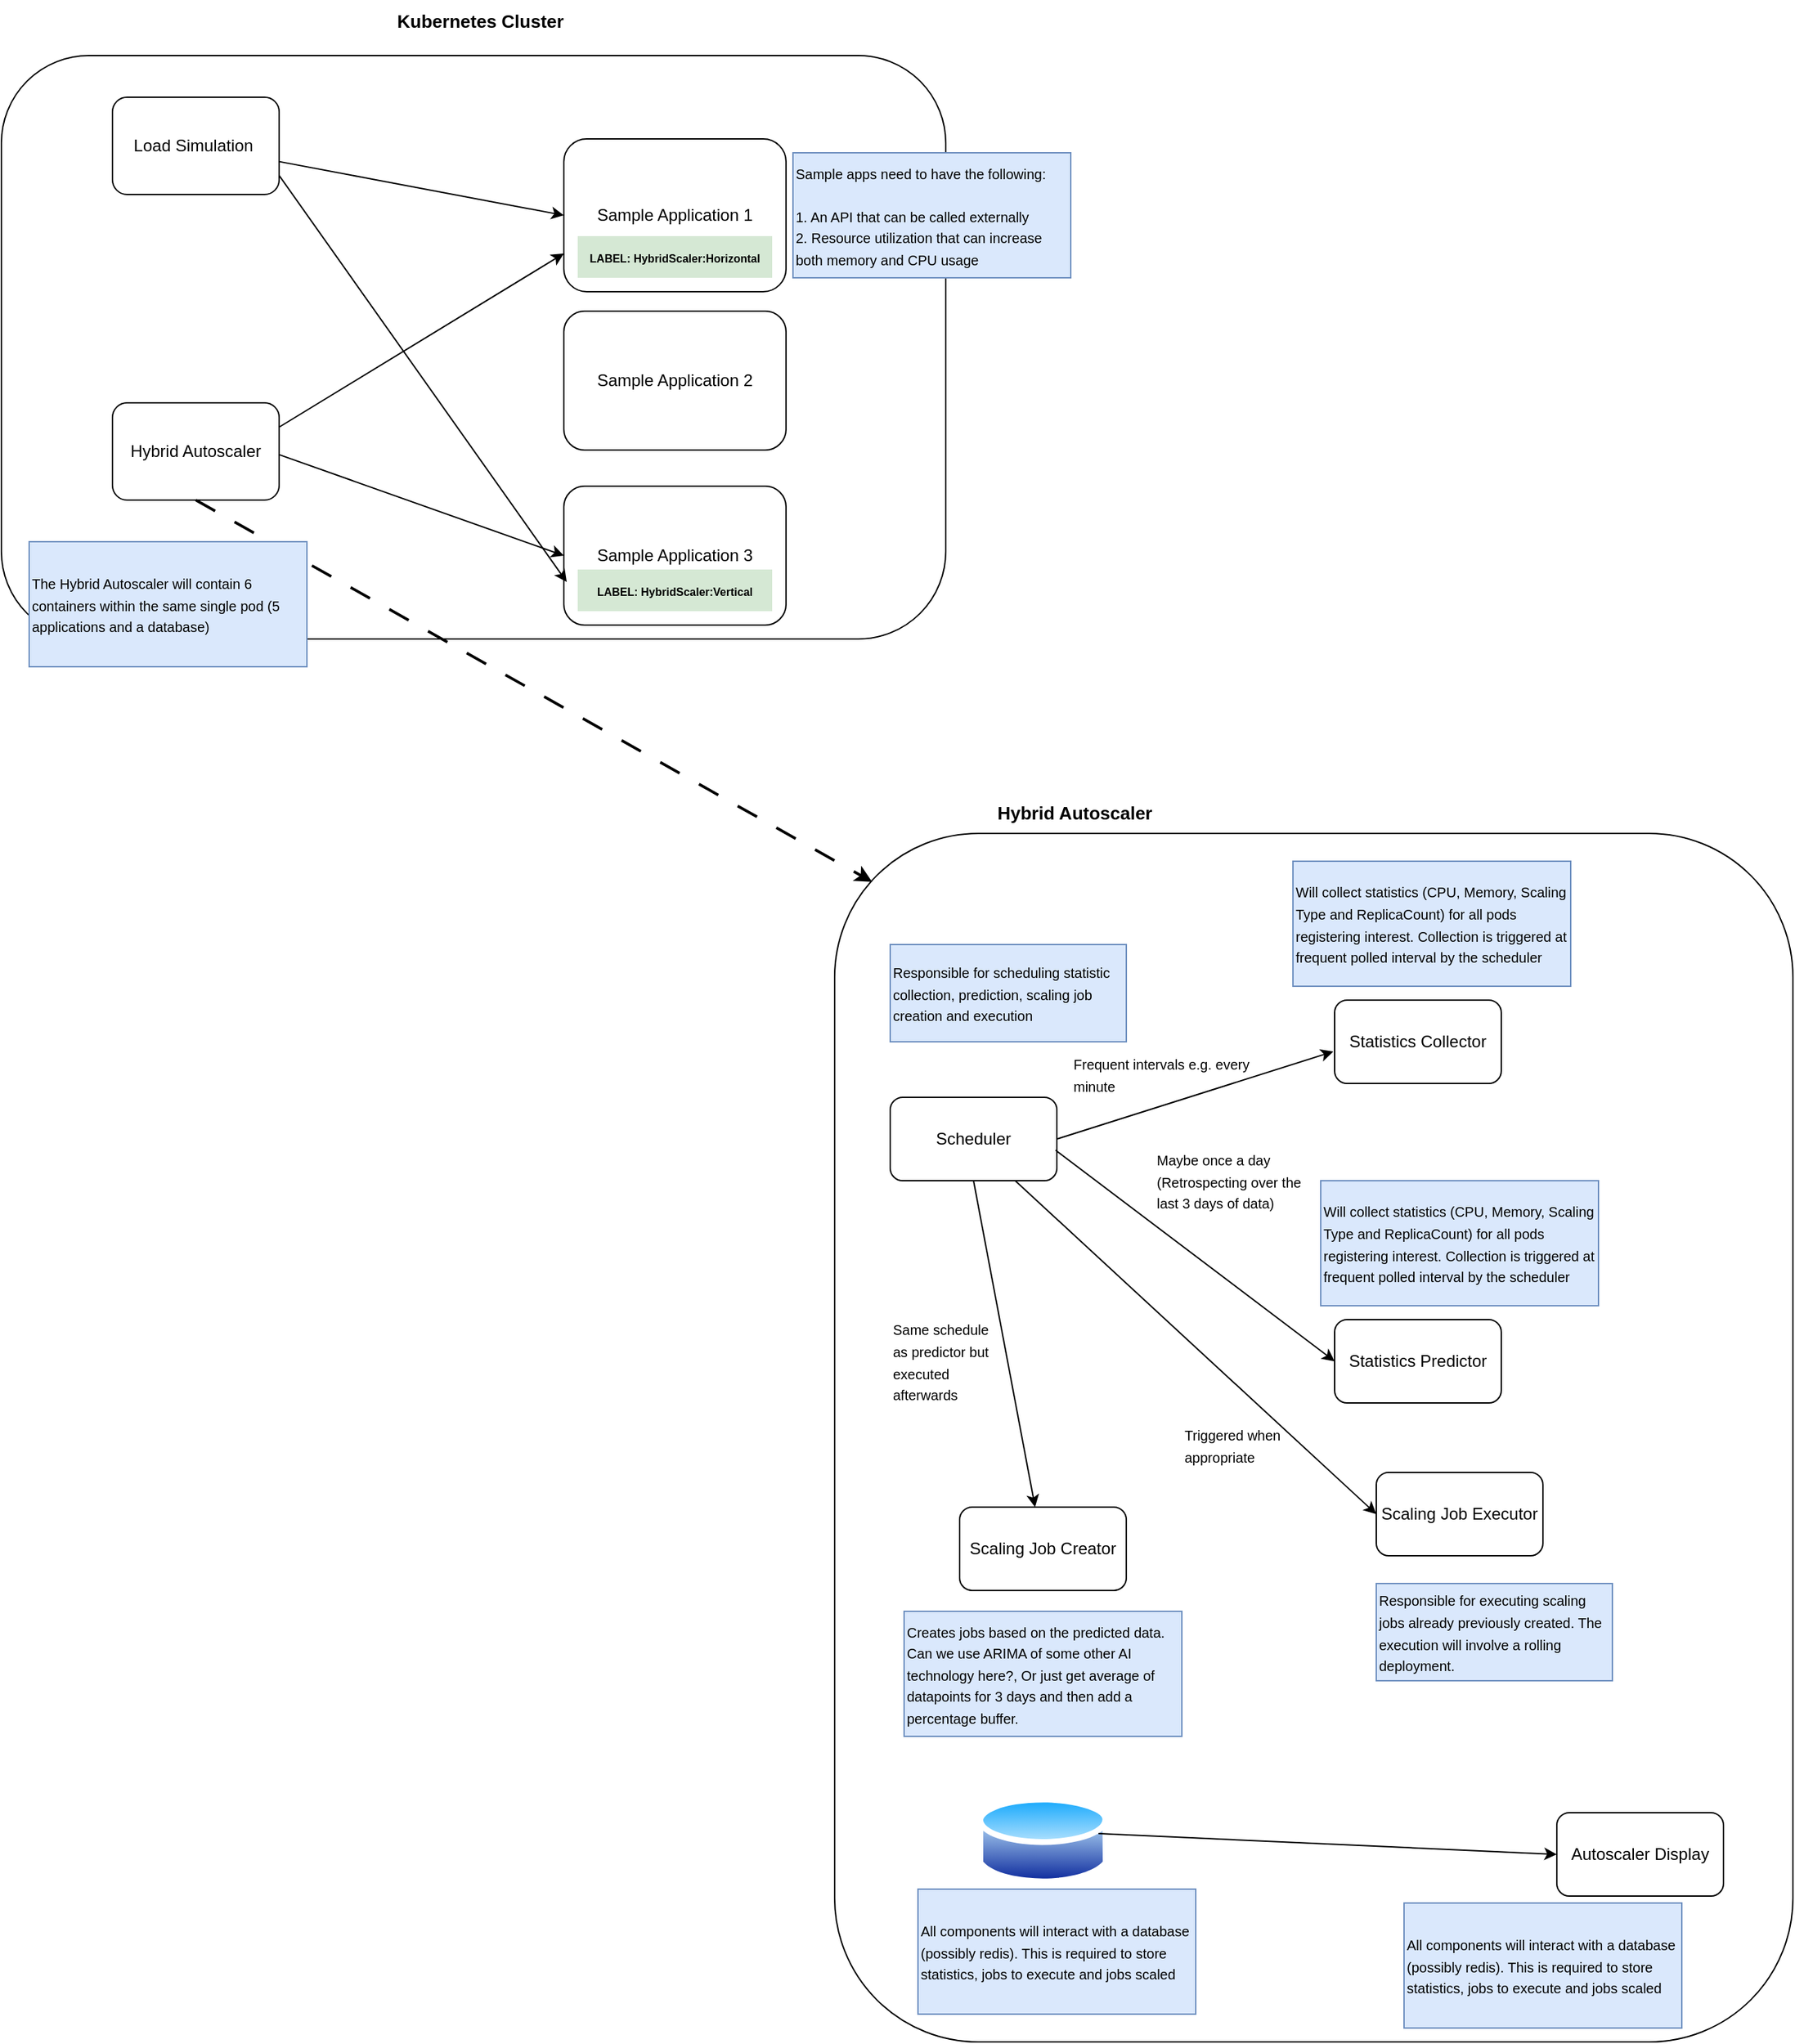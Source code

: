 <mxfile version="20.8.13" type="github">
  <diagram name="Page-1" id="jpbhyeJJprRdvk0jlRwc">
    <mxGraphModel dx="1434" dy="796" grid="1" gridSize="10" guides="1" tooltips="1" connect="1" arrows="1" fold="1" page="1" pageScale="1" pageWidth="1654" pageHeight="1169" math="0" shadow="0">
      <root>
        <mxCell id="0" />
        <mxCell id="1" parent="0" />
        <mxCell id="j4mNBejZg6scu_2qzhqC-2" value="Statistics Collector" style="rounded=1;whiteSpace=wrap;html=1;" vertex="1" parent="1">
          <mxGeometry x="1010" y="720" width="120" height="60" as="geometry" />
        </mxCell>
        <mxCell id="j4mNBejZg6scu_2qzhqC-3" value="Statistics Predictor" style="rounded=1;whiteSpace=wrap;html=1;" vertex="1" parent="1">
          <mxGeometry x="1010" y="950" width="120" height="60" as="geometry" />
        </mxCell>
        <mxCell id="j4mNBejZg6scu_2qzhqC-4" value="Scaling Job Creator" style="rounded=1;whiteSpace=wrap;html=1;" vertex="1" parent="1">
          <mxGeometry x="740" y="1085" width="120" height="60" as="geometry" />
        </mxCell>
        <mxCell id="j4mNBejZg6scu_2qzhqC-5" value="Scheduler" style="rounded=1;whiteSpace=wrap;html=1;" vertex="1" parent="1">
          <mxGeometry x="690" y="790" width="120" height="60" as="geometry" />
        </mxCell>
        <mxCell id="j4mNBejZg6scu_2qzhqC-6" value="" style="rounded=1;whiteSpace=wrap;html=1;fillColor=none;" vertex="1" parent="1">
          <mxGeometry x="50" y="40" width="680" height="420" as="geometry" />
        </mxCell>
        <mxCell id="j4mNBejZg6scu_2qzhqC-7" value="Sample Application 1" style="rounded=1;whiteSpace=wrap;html=1;fillColor=none;" vertex="1" parent="1">
          <mxGeometry x="455" y="100" width="160" height="110" as="geometry" />
        </mxCell>
        <mxCell id="j4mNBejZg6scu_2qzhqC-8" value="Sample Application 3" style="rounded=1;whiteSpace=wrap;html=1;fillColor=none;" vertex="1" parent="1">
          <mxGeometry x="455" y="350" width="160" height="100" as="geometry" />
        </mxCell>
        <mxCell id="j4mNBejZg6scu_2qzhqC-9" value="Sample Application 2" style="rounded=1;whiteSpace=wrap;html=1;fillColor=none;" vertex="1" parent="1">
          <mxGeometry x="455" y="224" width="160" height="100" as="geometry" />
        </mxCell>
        <mxCell id="j4mNBejZg6scu_2qzhqC-10" value="&lt;font style=&quot;font-size: 8px;&quot;&gt;&lt;b&gt;LABEL: HybridScaler:Horizontal&lt;/b&gt;&lt;/font&gt;" style="rounded=0;whiteSpace=wrap;html=1;fillColor=#d5e8d4;strokeColor=none;" vertex="1" parent="1">
          <mxGeometry x="465" y="170" width="140" height="30" as="geometry" />
        </mxCell>
        <mxCell id="j4mNBejZg6scu_2qzhqC-11" value="&lt;font style=&quot;font-size: 8px;&quot;&gt;&lt;b&gt;LABEL: HybridScaler:Vertical&lt;/b&gt;&lt;/font&gt;" style="rounded=0;whiteSpace=wrap;html=1;fillColor=#d5e8d4;strokeColor=none;" vertex="1" parent="1">
          <mxGeometry x="465" y="410" width="140" height="30" as="geometry" />
        </mxCell>
        <mxCell id="j4mNBejZg6scu_2qzhqC-15" value="" style="aspect=fixed;perimeter=ellipsePerimeter;html=1;align=center;shadow=0;dashed=0;spacingTop=3;image;image=img/lib/active_directory/database.svg;fontSize=8;fillColor=none;" vertex="1" parent="1">
          <mxGeometry x="752.71" y="1290" width="94.59" height="70" as="geometry" />
        </mxCell>
        <mxCell id="j4mNBejZg6scu_2qzhqC-16" value="&lt;font size=&quot;1&quot; style=&quot;&quot;&gt;&lt;b style=&quot;font-size: 13px;&quot;&gt;Kubernetes Cluster&lt;/b&gt;&lt;/font&gt;" style="rounded=0;whiteSpace=wrap;html=1;fillColor=none;strokeColor=none;" vertex="1" parent="1">
          <mxGeometry x="325" width="140" height="30" as="geometry" />
        </mxCell>
        <mxCell id="j4mNBejZg6scu_2qzhqC-18" value="&lt;font style=&quot;font-size: 10px;&quot;&gt;Sample apps need to have the following:&lt;br&gt;&lt;br&gt;1. An API that can be called externally&lt;br&gt;2. Resource utilization that can increase both memory and CPU usage&lt;/font&gt;" style="text;html=1;strokeColor=#6c8ebf;fillColor=#dae8fc;align=left;verticalAlign=middle;whiteSpace=wrap;rounded=0;fontSize=13;fontStyle=0" vertex="1" parent="1">
          <mxGeometry x="620" y="110" width="200" height="90" as="geometry" />
        </mxCell>
        <mxCell id="j4mNBejZg6scu_2qzhqC-21" value="Load Simulation&amp;nbsp;" style="rounded=1;whiteSpace=wrap;html=1;fillColor=none;" vertex="1" parent="1">
          <mxGeometry x="130" y="70" width="120" height="70" as="geometry" />
        </mxCell>
        <mxCell id="j4mNBejZg6scu_2qzhqC-22" value="" style="endArrow=classic;html=1;rounded=0;fontSize=10;entryX=0;entryY=0.5;entryDx=0;entryDy=0;" edge="1" parent="1" source="j4mNBejZg6scu_2qzhqC-21" target="j4mNBejZg6scu_2qzhqC-7">
          <mxGeometry width="50" height="50" relative="1" as="geometry">
            <mxPoint x="120" y="370" as="sourcePoint" />
            <mxPoint x="170" y="320" as="targetPoint" />
          </mxGeometry>
        </mxCell>
        <mxCell id="j4mNBejZg6scu_2qzhqC-23" value="" style="endArrow=classic;html=1;rounded=0;fontSize=10;entryX=0.013;entryY=0.69;entryDx=0;entryDy=0;entryPerimeter=0;" edge="1" parent="1" target="j4mNBejZg6scu_2qzhqC-8">
          <mxGeometry width="50" height="50" relative="1" as="geometry">
            <mxPoint x="250" y="126.321" as="sourcePoint" />
            <mxPoint x="455" y="165" as="targetPoint" />
          </mxGeometry>
        </mxCell>
        <mxCell id="j4mNBejZg6scu_2qzhqC-25" value="&lt;span style=&quot;font-size: 10px;&quot;&gt;Will collect statistics (CPU, Memory, Scaling Type and ReplicaCount) for all pods registering interest. Collection is triggered at frequent polled interval by the scheduler&lt;br&gt;&lt;/span&gt;" style="text;html=1;strokeColor=#6c8ebf;fillColor=#dae8fc;align=left;verticalAlign=middle;whiteSpace=wrap;rounded=0;fontSize=13;fontStyle=0" vertex="1" parent="1">
          <mxGeometry x="980" y="620" width="200" height="90" as="geometry" />
        </mxCell>
        <mxCell id="j4mNBejZg6scu_2qzhqC-28" value="Scaling Job Executor" style="rounded=1;whiteSpace=wrap;html=1;" vertex="1" parent="1">
          <mxGeometry x="1040" y="1060" width="120" height="60" as="geometry" />
        </mxCell>
        <mxCell id="j4mNBejZg6scu_2qzhqC-30" value="&lt;span style=&quot;font-size: 10px;&quot;&gt;Responsible for executing scaling jobs already previously created. The execution will involve a rolling deployment.&lt;/span&gt;" style="text;html=1;strokeColor=#6c8ebf;fillColor=#dae8fc;align=left;verticalAlign=middle;whiteSpace=wrap;rounded=0;fontSize=13;fontStyle=0" vertex="1" parent="1">
          <mxGeometry x="1040" y="1140" width="170" height="70" as="geometry" />
        </mxCell>
        <mxCell id="j4mNBejZg6scu_2qzhqC-31" value="" style="endArrow=classic;html=1;rounded=0;fontSize=10;entryX=-0.008;entryY=0.617;entryDx=0;entryDy=0;entryPerimeter=0;" edge="1" parent="1" target="j4mNBejZg6scu_2qzhqC-2">
          <mxGeometry width="50" height="50" relative="1" as="geometry">
            <mxPoint x="810" y="820.001" as="sourcePoint" />
            <mxPoint x="1045.92" y="691.42" as="targetPoint" />
          </mxGeometry>
        </mxCell>
        <mxCell id="j4mNBejZg6scu_2qzhqC-32" value="&lt;span style=&quot;font-size: 10px;&quot;&gt;Will collect statistics (CPU, Memory, Scaling Type and ReplicaCount) for all pods registering interest. Collection is triggered at frequent polled interval by the scheduler&lt;/span&gt;" style="text;html=1;strokeColor=#6c8ebf;fillColor=#dae8fc;align=left;verticalAlign=middle;whiteSpace=wrap;rounded=0;fontSize=13;fontStyle=0" vertex="1" parent="1">
          <mxGeometry x="1000" y="850" width="200" height="90" as="geometry" />
        </mxCell>
        <mxCell id="j4mNBejZg6scu_2qzhqC-33" value="&lt;span style=&quot;font-size: 10px;&quot;&gt;Frequent intervals e.g. every minute&lt;/span&gt;" style="text;html=1;strokeColor=none;fillColor=none;align=left;verticalAlign=middle;whiteSpace=wrap;rounded=0;fontSize=13;fontStyle=0;rotation=0;" vertex="1" parent="1">
          <mxGeometry x="820.34" y="762.59" width="150" height="20" as="geometry" />
        </mxCell>
        <mxCell id="j4mNBejZg6scu_2qzhqC-34" value="" style="endArrow=classic;html=1;rounded=0;fontSize=10;entryX=0;entryY=0.5;entryDx=0;entryDy=0;exitX=0.992;exitY=0.633;exitDx=0;exitDy=0;exitPerimeter=0;" edge="1" parent="1" source="j4mNBejZg6scu_2qzhqC-5" target="j4mNBejZg6scu_2qzhqC-3">
          <mxGeometry width="50" height="50" relative="1" as="geometry">
            <mxPoint x="820" y="830.001" as="sourcePoint" />
            <mxPoint x="1019.04" y="767.02" as="targetPoint" />
          </mxGeometry>
        </mxCell>
        <mxCell id="j4mNBejZg6scu_2qzhqC-35" value="&lt;span style=&quot;font-size: 10px;&quot;&gt;Maybe once a day (Retrospecting over the last 3 days of data)&lt;/span&gt;" style="text;html=1;strokeColor=none;fillColor=none;align=left;verticalAlign=middle;whiteSpace=wrap;rounded=0;fontSize=13;fontStyle=0;rotation=0;" vertex="1" parent="1">
          <mxGeometry x="880" y="840" width="120" height="20" as="geometry" />
        </mxCell>
        <mxCell id="j4mNBejZg6scu_2qzhqC-36" value="" style="endArrow=classic;html=1;rounded=0;fontSize=10;exitX=0.5;exitY=1;exitDx=0;exitDy=0;" edge="1" parent="1" source="j4mNBejZg6scu_2qzhqC-5" target="j4mNBejZg6scu_2qzhqC-4">
          <mxGeometry width="50" height="50" relative="1" as="geometry">
            <mxPoint x="690" y="1012.981" as="sourcePoint" />
            <mxPoint x="889.04" y="950" as="targetPoint" />
          </mxGeometry>
        </mxCell>
        <mxCell id="j4mNBejZg6scu_2qzhqC-37" value="&lt;span style=&quot;font-size: 10px;&quot;&gt;Creates jobs based on the predicted data. Can we use ARIMA of some other AI technology here?, Or just get average of datapoints for 3 days and then add a percentage buffer.&lt;/span&gt;" style="text;html=1;strokeColor=#6c8ebf;fillColor=#dae8fc;align=left;verticalAlign=middle;whiteSpace=wrap;rounded=0;fontSize=13;fontStyle=0" vertex="1" parent="1">
          <mxGeometry x="700" y="1160" width="200" height="90" as="geometry" />
        </mxCell>
        <mxCell id="j4mNBejZg6scu_2qzhqC-38" value="" style="endArrow=classic;html=1;rounded=0;fontSize=10;entryX=0;entryY=0.5;entryDx=0;entryDy=0;exitX=0.75;exitY=1;exitDx=0;exitDy=0;" edge="1" parent="1" source="j4mNBejZg6scu_2qzhqC-5" target="j4mNBejZg6scu_2qzhqC-28">
          <mxGeometry width="50" height="50" relative="1" as="geometry">
            <mxPoint x="804.52" y="857.98" as="sourcePoint" />
            <mxPoint x="1005.48" y="1010" as="targetPoint" />
          </mxGeometry>
        </mxCell>
        <mxCell id="j4mNBejZg6scu_2qzhqC-39" value="&lt;span style=&quot;font-size: 10px;&quot;&gt;Triggered when appropriate&lt;/span&gt;" style="text;html=1;strokeColor=none;fillColor=none;align=left;verticalAlign=middle;whiteSpace=wrap;rounded=0;fontSize=13;fontStyle=0;rotation=0;" vertex="1" parent="1">
          <mxGeometry x="900" y="1030" width="90" height="20" as="geometry" />
        </mxCell>
        <mxCell id="j4mNBejZg6scu_2qzhqC-40" value="&lt;span style=&quot;font-size: 10px;&quot;&gt;Same schedule as predictor but executed afterwards&lt;/span&gt;" style="text;html=1;strokeColor=none;fillColor=none;align=left;verticalAlign=middle;whiteSpace=wrap;rounded=0;fontSize=13;fontStyle=0;rotation=0;" vertex="1" parent="1">
          <mxGeometry x="690" y="970" width="75" height="20" as="geometry" />
        </mxCell>
        <mxCell id="j4mNBejZg6scu_2qzhqC-41" value="&lt;span style=&quot;font-size: 10px;&quot;&gt;Responsible for scheduling statistic collection, prediction, scaling job creation and execution&lt;/span&gt;" style="text;html=1;strokeColor=#6c8ebf;fillColor=#dae8fc;align=left;verticalAlign=middle;whiteSpace=wrap;rounded=0;fontSize=13;fontStyle=0" vertex="1" parent="1">
          <mxGeometry x="690" y="680" width="170" height="70" as="geometry" />
        </mxCell>
        <mxCell id="j4mNBejZg6scu_2qzhqC-42" value="" style="rounded=1;whiteSpace=wrap;html=1;fillColor=none;" vertex="1" parent="1">
          <mxGeometry x="650" y="600" width="690" height="870" as="geometry" />
        </mxCell>
        <mxCell id="j4mNBejZg6scu_2qzhqC-43" value="&lt;span style=&quot;font-size: 10px;&quot;&gt;All components will interact with a database (possibly redis). This is required to store statistics, jobs to execute and jobs scaled&lt;/span&gt;" style="text;html=1;strokeColor=#6c8ebf;fillColor=#dae8fc;align=left;verticalAlign=middle;whiteSpace=wrap;rounded=0;fontSize=13;fontStyle=0" vertex="1" parent="1">
          <mxGeometry x="710" y="1360" width="200" height="90" as="geometry" />
        </mxCell>
        <mxCell id="j4mNBejZg6scu_2qzhqC-46" value="&lt;font size=&quot;1&quot; style=&quot;&quot;&gt;&lt;b style=&quot;font-size: 13px;&quot;&gt;Hybrid Autoscaler&lt;/b&gt;&lt;/font&gt;" style="rounded=0;whiteSpace=wrap;html=1;fillColor=none;strokeColor=none;" vertex="1" parent="1">
          <mxGeometry x="752.71" y="570" width="140" height="30" as="geometry" />
        </mxCell>
        <mxCell id="j4mNBejZg6scu_2qzhqC-47" value="Autoscaler Display" style="rounded=1;whiteSpace=wrap;html=1;" vertex="1" parent="1">
          <mxGeometry x="1170" y="1305" width="120" height="60" as="geometry" />
        </mxCell>
        <mxCell id="j4mNBejZg6scu_2qzhqC-48" value="" style="endArrow=classic;html=1;rounded=0;fontSize=10;exitX=0.5;exitY=1;exitDx=0;exitDy=0;entryX=0;entryY=0.5;entryDx=0;entryDy=0;" edge="1" parent="1" target="j4mNBejZg6scu_2qzhqC-47">
          <mxGeometry width="50" height="50" relative="1" as="geometry">
            <mxPoint x="840" y="1320" as="sourcePoint" />
            <mxPoint x="884.34" y="1555" as="targetPoint" />
          </mxGeometry>
        </mxCell>
        <mxCell id="j4mNBejZg6scu_2qzhqC-49" value="&lt;span style=&quot;font-size: 10px;&quot;&gt;All components will interact with a database (possibly redis). This is required to store statistics, jobs to execute and jobs scaled&lt;/span&gt;" style="text;html=1;strokeColor=#6c8ebf;fillColor=#dae8fc;align=left;verticalAlign=middle;whiteSpace=wrap;rounded=0;fontSize=13;fontStyle=0" vertex="1" parent="1">
          <mxGeometry x="1060" y="1370" width="200" height="90" as="geometry" />
        </mxCell>
        <mxCell id="j4mNBejZg6scu_2qzhqC-50" value="Hybrid Autoscaler" style="rounded=1;whiteSpace=wrap;html=1;fillColor=none;" vertex="1" parent="1">
          <mxGeometry x="130" y="290" width="120" height="70" as="geometry" />
        </mxCell>
        <mxCell id="j4mNBejZg6scu_2qzhqC-51" value="" style="endArrow=classic;html=1;rounded=0;fontSize=10;entryX=0;entryY=0.5;entryDx=0;entryDy=0;" edge="1" parent="1" target="j4mNBejZg6scu_2qzhqC-8">
          <mxGeometry width="50" height="50" relative="1" as="geometry">
            <mxPoint x="250" y="327.321" as="sourcePoint" />
            <mxPoint x="457.08" y="620" as="targetPoint" />
          </mxGeometry>
        </mxCell>
        <mxCell id="j4mNBejZg6scu_2qzhqC-52" value="" style="endArrow=classic;html=1;rounded=0;fontSize=10;entryX=0;entryY=0.75;entryDx=0;entryDy=0;exitX=1;exitY=0.25;exitDx=0;exitDy=0;" edge="1" parent="1" source="j4mNBejZg6scu_2qzhqC-50" target="j4mNBejZg6scu_2qzhqC-7">
          <mxGeometry width="50" height="50" relative="1" as="geometry">
            <mxPoint x="260" y="337.321" as="sourcePoint" />
            <mxPoint x="465" y="410" as="targetPoint" />
          </mxGeometry>
        </mxCell>
        <mxCell id="j4mNBejZg6scu_2qzhqC-53" value="" style="endArrow=classic;html=1;rounded=0;fontSize=10;exitX=0.5;exitY=1;exitDx=0;exitDy=0;entryX=0.039;entryY=0.04;entryDx=0;entryDy=0;entryPerimeter=0;dashed=1;dashPattern=8 8;strokeWidth=2;" edge="1" parent="1" source="j4mNBejZg6scu_2qzhqC-50" target="j4mNBejZg6scu_2qzhqC-42">
          <mxGeometry width="50" height="50" relative="1" as="geometry">
            <mxPoint x="420" y="590" as="sourcePoint" />
            <mxPoint x="640" y="810" as="targetPoint" />
          </mxGeometry>
        </mxCell>
        <mxCell id="j4mNBejZg6scu_2qzhqC-54" value="&lt;span style=&quot;font-size: 10px;&quot;&gt;The Hybrid Autoscaler will contain 6 containers within the same single pod (5 applications and a database)&amp;nbsp;&lt;/span&gt;" style="text;html=1;strokeColor=#6c8ebf;fillColor=#dae8fc;align=left;verticalAlign=middle;whiteSpace=wrap;rounded=0;fontSize=13;fontStyle=0" vertex="1" parent="1">
          <mxGeometry x="70" y="390" width="200" height="90" as="geometry" />
        </mxCell>
      </root>
    </mxGraphModel>
  </diagram>
</mxfile>

